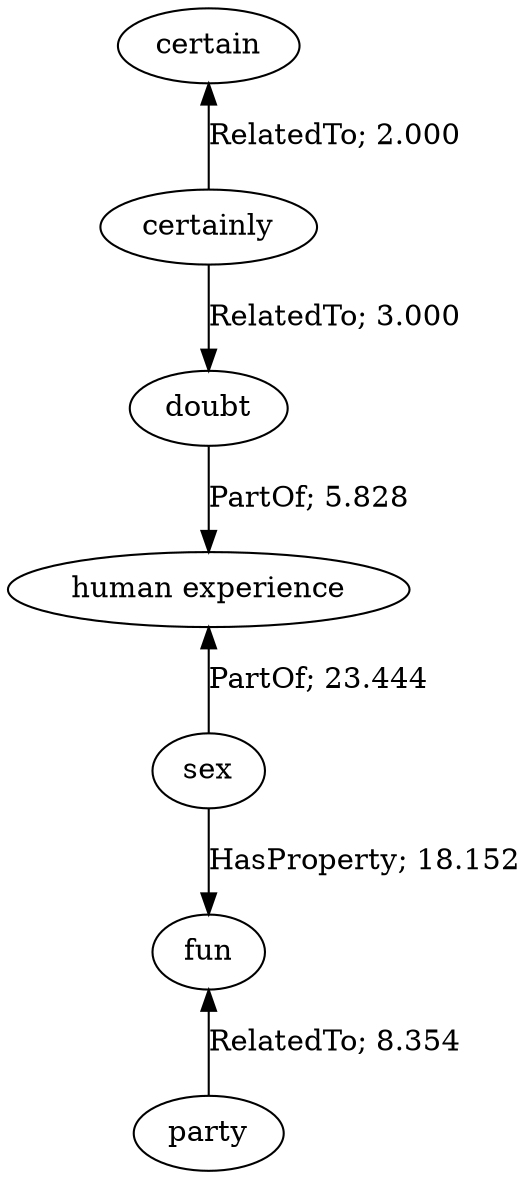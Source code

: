 // The path the concepts from "certain" to "party".Path Length: 6; Weight Sum: 60.77904780405031; Average Weight: 10.129841300675052
digraph "2_a---certain-party---PLen6_WSum60.779_WAvg10.130" {
	0 [label=certain]
	1 [label=certainly]
	2 [label=doubt]
	3 [label="human experience"]
	4 [label=sex]
	5 [label=fun]
	6 [label=party]
	0 -> 1 [label="RelatedTo; 2.000" dir=back weight=2.000]
	1 -> 2 [label="RelatedTo; 3.000" dir=forward weight=3.000]
	2 -> 3 [label="PartOf; 5.828" dir=forward weight=5.828]
	3 -> 4 [label="PartOf; 23.444" dir=back weight=23.444]
	4 -> 5 [label="HasProperty; 18.152" dir=forward weight=18.152]
	5 -> 6 [label="RelatedTo; 8.354" dir=back weight=8.354]
}
